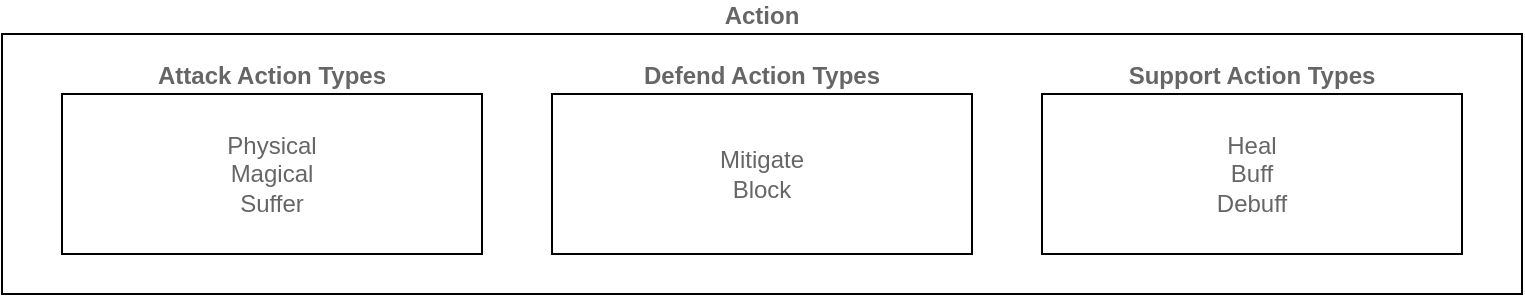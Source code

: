 <mxfile version="17.4.2" type="device"><diagram id="T2TUAyg01CwPjNl53toX" name="Page-1"><mxGraphModel dx="1422" dy="865" grid="1" gridSize="10" guides="1" tooltips="1" connect="1" arrows="1" fold="1" page="1" pageScale="1" pageWidth="850" pageHeight="1100" math="0" shadow="0"><root><mxCell id="0"/><mxCell id="1" parent="0"/><mxCell id="dzySXuhXYaI4NbCSDOLD-1" value="Action" style="rounded=0;whiteSpace=wrap;html=1;fontColor=#666666;fontStyle=1;labelPosition=center;verticalLabelPosition=top;align=center;verticalAlign=bottom;" vertex="1" parent="1"><mxGeometry x="45" y="40" width="760" height="130" as="geometry"/></mxCell><mxCell id="dzySXuhXYaI4NbCSDOLD-4" value="Defend Action Types" style="rounded=0;whiteSpace=wrap;html=1;fontColor=#666666;fontStyle=1;labelPosition=center;verticalLabelPosition=top;align=center;verticalAlign=bottom;" vertex="1" parent="1"><mxGeometry x="320" y="70" width="210" height="80" as="geometry"/></mxCell><mxCell id="dzySXuhXYaI4NbCSDOLD-6" value="Attack Action Types" style="rounded=0;whiteSpace=wrap;html=1;fontColor=#666666;fontStyle=1;labelPosition=center;verticalLabelPosition=top;align=center;verticalAlign=bottom;" vertex="1" parent="1"><mxGeometry x="75" y="70" width="210" height="80" as="geometry"/></mxCell><mxCell id="dzySXuhXYaI4NbCSDOLD-7" value="Support Action Types" style="rounded=0;whiteSpace=wrap;html=1;fontColor=#666666;fontStyle=1;labelPosition=center;verticalLabelPosition=top;align=center;verticalAlign=bottom;" vertex="1" parent="1"><mxGeometry x="565" y="70" width="210" height="80" as="geometry"/></mxCell><mxCell id="dzySXuhXYaI4NbCSDOLD-9" value="Physical&lt;br&gt;Magical&lt;br&gt;Suffer" style="text;html=1;strokeColor=none;fillColor=none;align=center;verticalAlign=middle;whiteSpace=wrap;rounded=0;fontColor=#666666;" vertex="1" parent="1"><mxGeometry x="85" y="80" width="190" height="60" as="geometry"/></mxCell><mxCell id="dzySXuhXYaI4NbCSDOLD-10" value="Mitigate&lt;br&gt;Block" style="text;html=1;strokeColor=none;fillColor=none;align=center;verticalAlign=middle;whiteSpace=wrap;rounded=0;fontColor=#666666;" vertex="1" parent="1"><mxGeometry x="330" y="80" width="190" height="60" as="geometry"/></mxCell><mxCell id="dzySXuhXYaI4NbCSDOLD-11" value="Heal&lt;br&gt;Buff&lt;br&gt;Debuff" style="text;html=1;strokeColor=none;fillColor=none;align=center;verticalAlign=middle;whiteSpace=wrap;rounded=0;fontColor=#666666;" vertex="1" parent="1"><mxGeometry x="575" y="80" width="190" height="60" as="geometry"/></mxCell></root></mxGraphModel></diagram></mxfile>